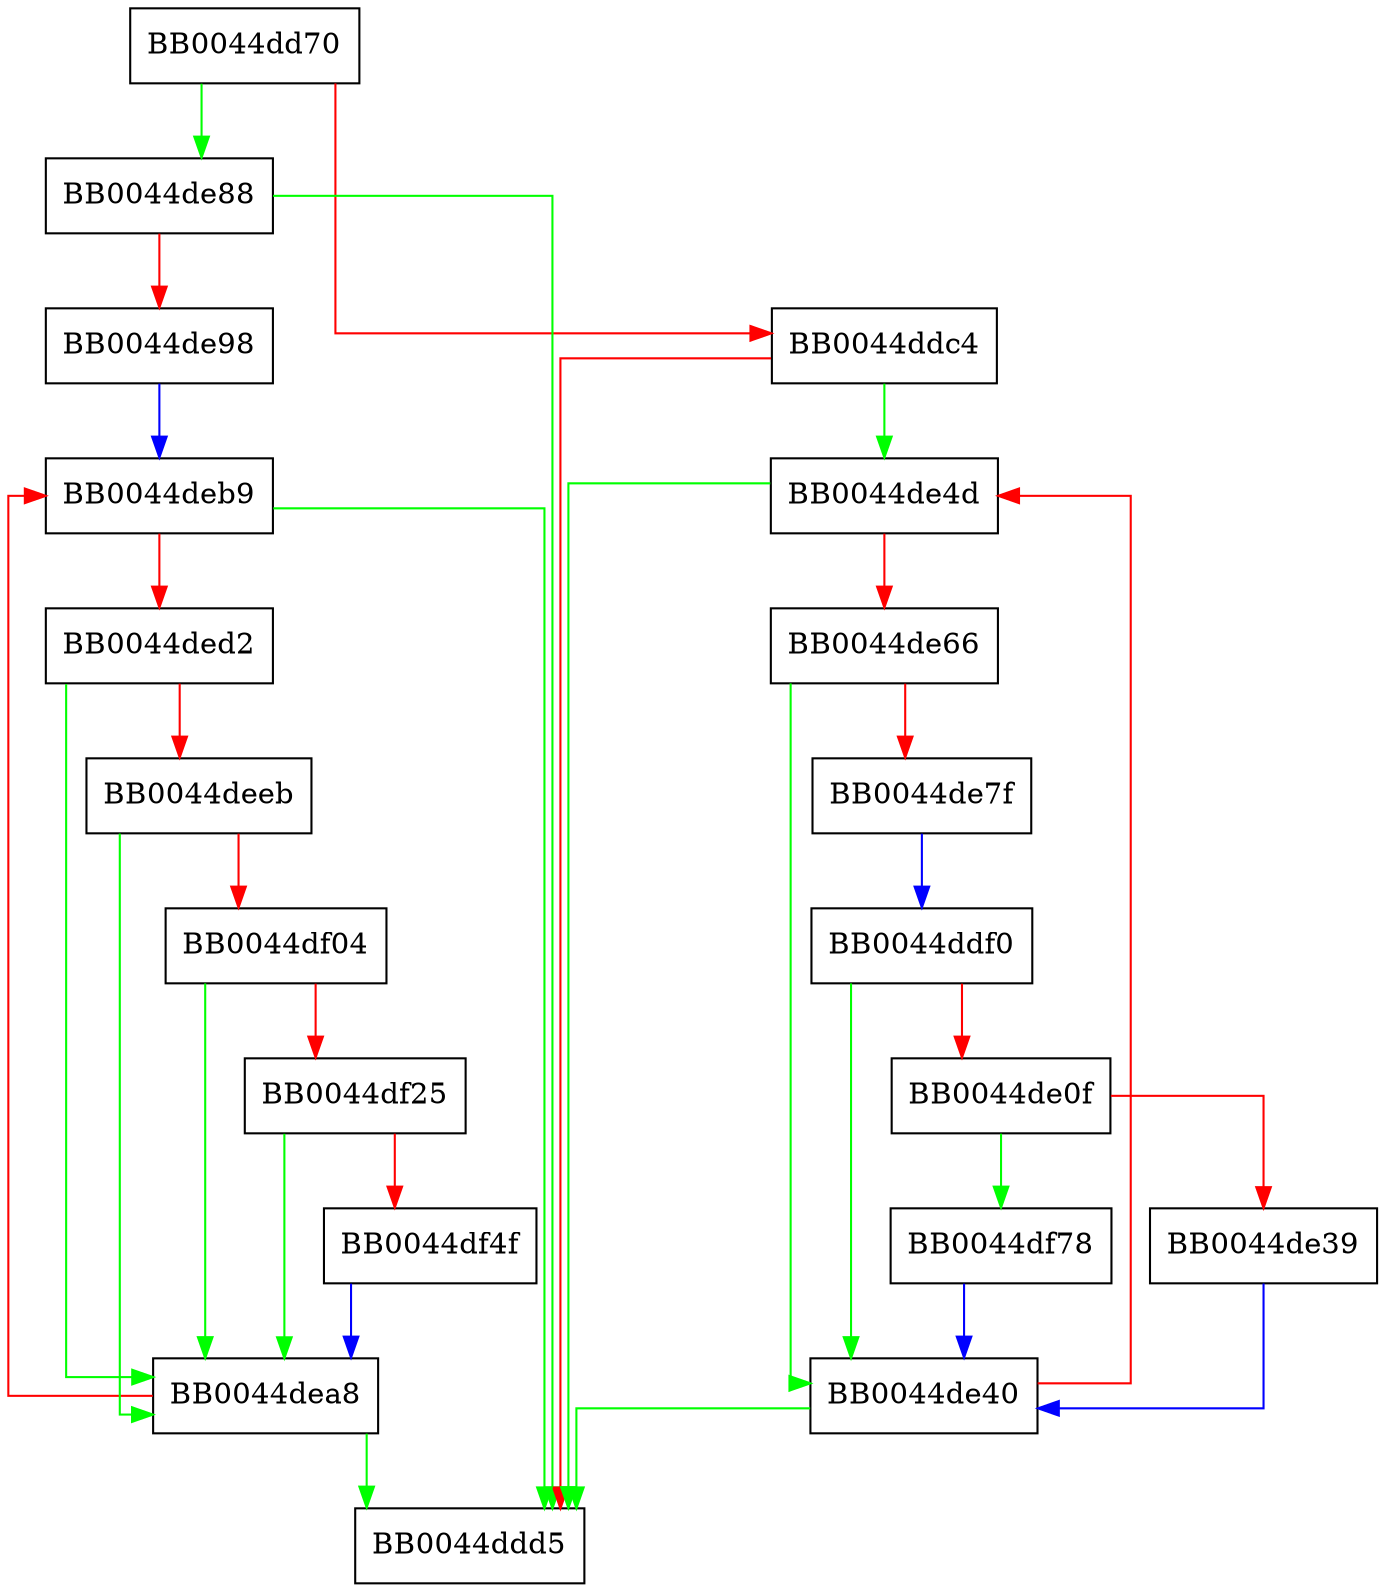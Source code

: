 digraph EVP_Update_loop_aead {
  node [shape="box"];
  graph [splines=ortho];
  BB0044dd70 -> BB0044de88 [color="green"];
  BB0044dd70 -> BB0044ddc4 [color="red"];
  BB0044ddc4 -> BB0044de4d [color="green"];
  BB0044ddc4 -> BB0044ddd5 [color="red"];
  BB0044ddf0 -> BB0044de40 [color="green"];
  BB0044ddf0 -> BB0044de0f [color="red"];
  BB0044de0f -> BB0044df78 [color="green"];
  BB0044de0f -> BB0044de39 [color="red"];
  BB0044de39 -> BB0044de40 [color="blue"];
  BB0044de40 -> BB0044ddd5 [color="green"];
  BB0044de40 -> BB0044de4d [color="red"];
  BB0044de4d -> BB0044ddd5 [color="green"];
  BB0044de4d -> BB0044de66 [color="red"];
  BB0044de66 -> BB0044de40 [color="green"];
  BB0044de66 -> BB0044de7f [color="red"];
  BB0044de7f -> BB0044ddf0 [color="blue"];
  BB0044de88 -> BB0044ddd5 [color="green"];
  BB0044de88 -> BB0044de98 [color="red"];
  BB0044de98 -> BB0044deb9 [color="blue"];
  BB0044dea8 -> BB0044ddd5 [color="green"];
  BB0044dea8 -> BB0044deb9 [color="red"];
  BB0044deb9 -> BB0044ddd5 [color="green"];
  BB0044deb9 -> BB0044ded2 [color="red"];
  BB0044ded2 -> BB0044dea8 [color="green"];
  BB0044ded2 -> BB0044deeb [color="red"];
  BB0044deeb -> BB0044dea8 [color="green"];
  BB0044deeb -> BB0044df04 [color="red"];
  BB0044df04 -> BB0044dea8 [color="green"];
  BB0044df04 -> BB0044df25 [color="red"];
  BB0044df25 -> BB0044dea8 [color="green"];
  BB0044df25 -> BB0044df4f [color="red"];
  BB0044df4f -> BB0044dea8 [color="blue"];
  BB0044df78 -> BB0044de40 [color="blue"];
}